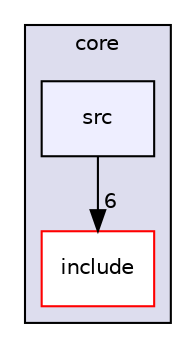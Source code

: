 digraph "NANA/modules/core/src" {
  compound=true
  node [ fontsize="10", fontname="Helvetica"];
  edge [ labelfontsize="10", labelfontname="Helvetica"];
  subgraph clusterdir_c3e203e05606b384f5fc9d03652c3ac7 {
    graph [ bgcolor="#ddddee", pencolor="black", label="core" fontname="Helvetica", fontsize="10", URL="dir_c3e203e05606b384f5fc9d03652c3ac7.html"]
  dir_b97e1ce20cef1a3a5870d559f8ef4003 [shape=box label="include" fillcolor="white" style="filled" color="red" URL="dir_b97e1ce20cef1a3a5870d559f8ef4003.html"];
  dir_d4290d2844396728f52f10a3cbfe8030 [shape=box, label="src", style="filled", fillcolor="#eeeeff", pencolor="black", URL="dir_d4290d2844396728f52f10a3cbfe8030.html"];
  }
  dir_d4290d2844396728f52f10a3cbfe8030->dir_b97e1ce20cef1a3a5870d559f8ef4003 [headlabel="6", labeldistance=1.5 headhref="dir_000009_000007.html"];
}
